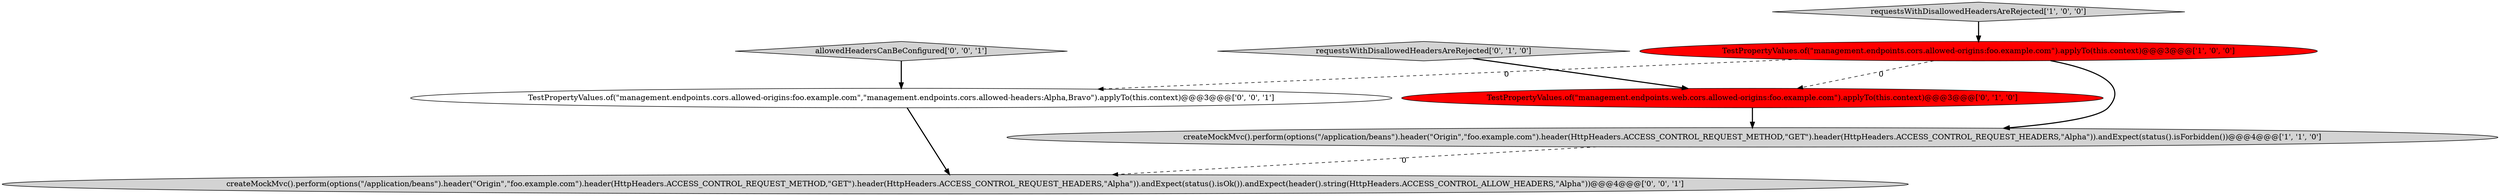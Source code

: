 digraph {
3 [style = filled, label = "TestPropertyValues.of(\"management.endpoints.web.cors.allowed-origins:foo.example.com\").applyTo(this.context)@@@3@@@['0', '1', '0']", fillcolor = red, shape = ellipse image = "AAA1AAABBB2BBB"];
1 [style = filled, label = "requestsWithDisallowedHeadersAreRejected['1', '0', '0']", fillcolor = lightgray, shape = diamond image = "AAA0AAABBB1BBB"];
4 [style = filled, label = "requestsWithDisallowedHeadersAreRejected['0', '1', '0']", fillcolor = lightgray, shape = diamond image = "AAA0AAABBB2BBB"];
7 [style = filled, label = "TestPropertyValues.of(\"management.endpoints.cors.allowed-origins:foo.example.com\",\"management.endpoints.cors.allowed-headers:Alpha,Bravo\").applyTo(this.context)@@@3@@@['0', '0', '1']", fillcolor = white, shape = ellipse image = "AAA0AAABBB3BBB"];
2 [style = filled, label = "TestPropertyValues.of(\"management.endpoints.cors.allowed-origins:foo.example.com\").applyTo(this.context)@@@3@@@['1', '0', '0']", fillcolor = red, shape = ellipse image = "AAA1AAABBB1BBB"];
5 [style = filled, label = "allowedHeadersCanBeConfigured['0', '0', '1']", fillcolor = lightgray, shape = diamond image = "AAA0AAABBB3BBB"];
0 [style = filled, label = "createMockMvc().perform(options(\"/application/beans\").header(\"Origin\",\"foo.example.com\").header(HttpHeaders.ACCESS_CONTROL_REQUEST_METHOD,\"GET\").header(HttpHeaders.ACCESS_CONTROL_REQUEST_HEADERS,\"Alpha\")).andExpect(status().isForbidden())@@@4@@@['1', '1', '0']", fillcolor = lightgray, shape = ellipse image = "AAA0AAABBB1BBB"];
6 [style = filled, label = "createMockMvc().perform(options(\"/application/beans\").header(\"Origin\",\"foo.example.com\").header(HttpHeaders.ACCESS_CONTROL_REQUEST_METHOD,\"GET\").header(HttpHeaders.ACCESS_CONTROL_REQUEST_HEADERS,\"Alpha\")).andExpect(status().isOk()).andExpect(header().string(HttpHeaders.ACCESS_CONTROL_ALLOW_HEADERS,\"Alpha\"))@@@4@@@['0', '0', '1']", fillcolor = lightgray, shape = ellipse image = "AAA0AAABBB3BBB"];
5->7 [style = bold, label=""];
4->3 [style = bold, label=""];
1->2 [style = bold, label=""];
2->0 [style = bold, label=""];
2->3 [style = dashed, label="0"];
2->7 [style = dashed, label="0"];
3->0 [style = bold, label=""];
7->6 [style = bold, label=""];
0->6 [style = dashed, label="0"];
}
